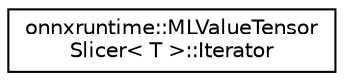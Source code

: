 digraph "Graphical Class Hierarchy"
{
  edge [fontname="Helvetica",fontsize="10",labelfontname="Helvetica",labelfontsize="10"];
  node [fontname="Helvetica",fontsize="10",shape=record];
  rankdir="LR";
  Node0 [label="onnxruntime::MLValueTensor\lSlicer\< T \>::Iterator",height=0.2,width=0.4,color="black", fillcolor="white", style="filled",URL="$classonnxruntime_1_1MLValueTensorSlicer_1_1Iterator.html"];
}
